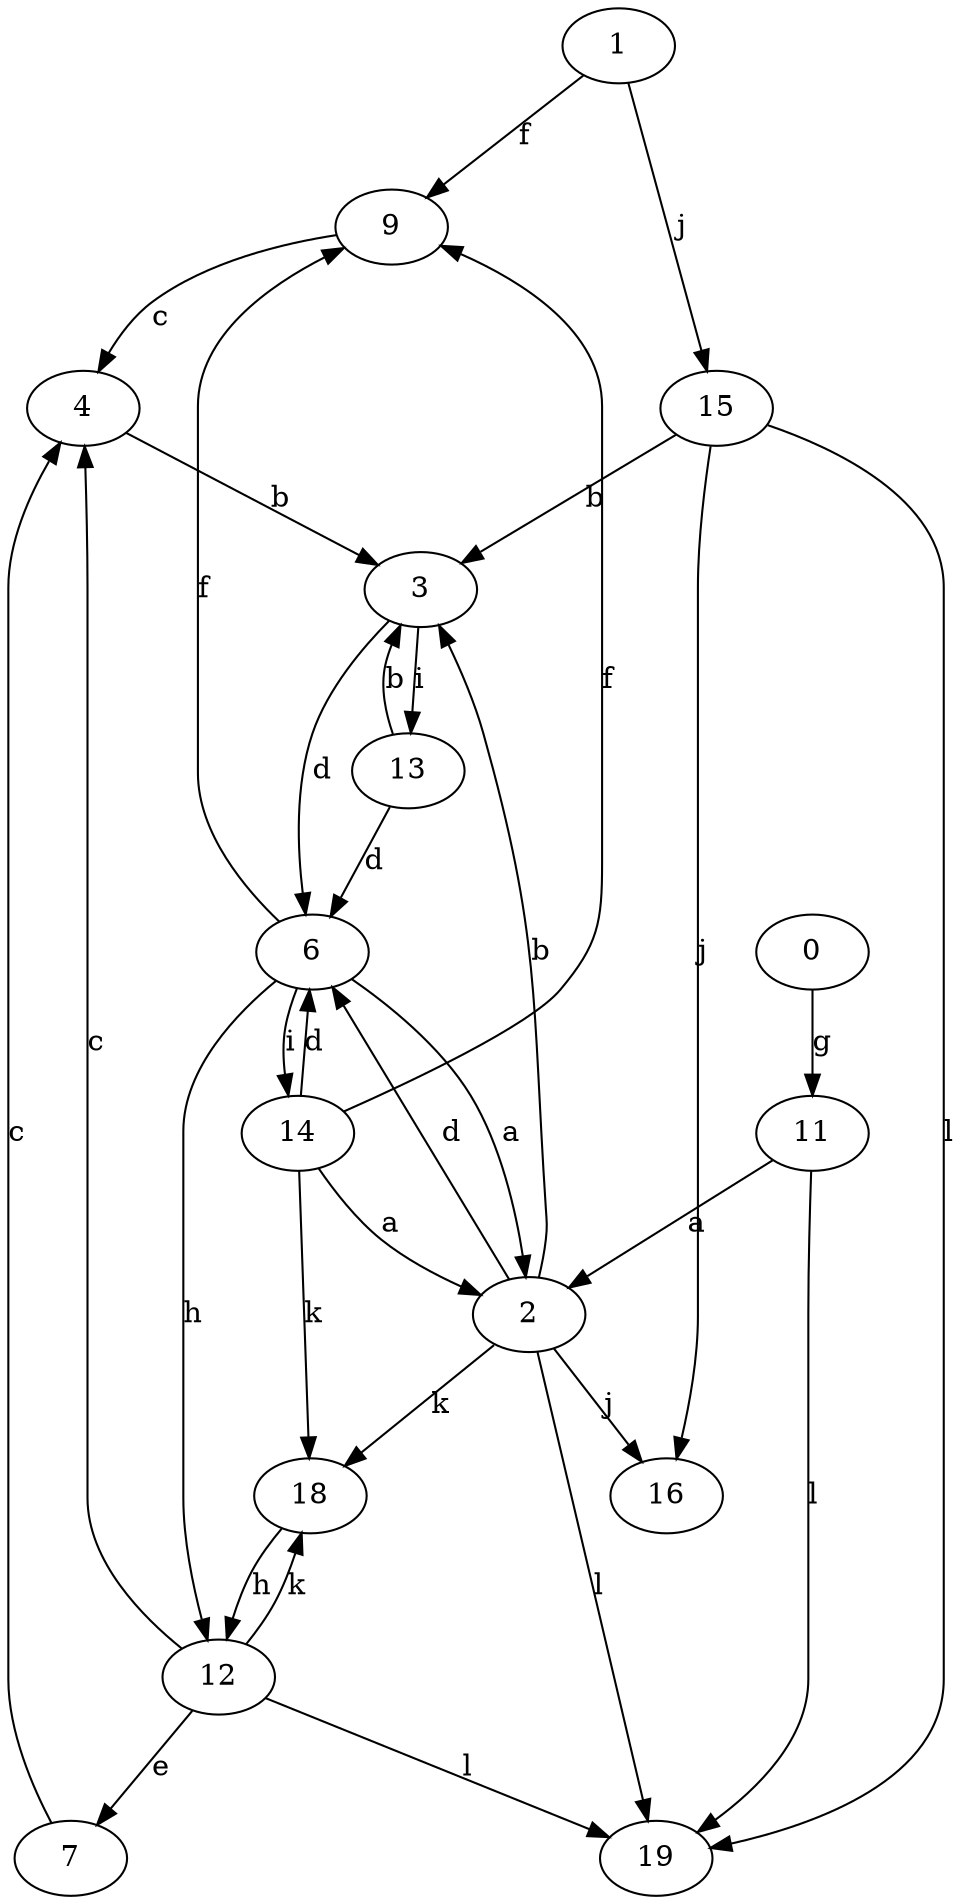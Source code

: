 strict digraph  {
1;
2;
3;
4;
6;
7;
9;
11;
12;
13;
14;
15;
16;
0;
18;
19;
1 -> 9  [label=f];
1 -> 15  [label=j];
2 -> 3  [label=b];
2 -> 6  [label=d];
2 -> 16  [label=j];
2 -> 18  [label=k];
2 -> 19  [label=l];
3 -> 6  [label=d];
3 -> 13  [label=i];
4 -> 3  [label=b];
6 -> 2  [label=a];
6 -> 9  [label=f];
6 -> 12  [label=h];
6 -> 14  [label=i];
7 -> 4  [label=c];
9 -> 4  [label=c];
11 -> 2  [label=a];
11 -> 19  [label=l];
12 -> 4  [label=c];
12 -> 7  [label=e];
12 -> 18  [label=k];
12 -> 19  [label=l];
13 -> 3  [label=b];
13 -> 6  [label=d];
14 -> 2  [label=a];
14 -> 6  [label=d];
14 -> 9  [label=f];
14 -> 18  [label=k];
15 -> 3  [label=b];
15 -> 16  [label=j];
15 -> 19  [label=l];
0 -> 11  [label=g];
18 -> 12  [label=h];
}

